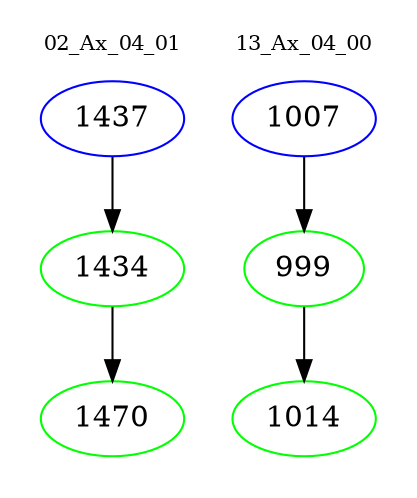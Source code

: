 digraph{
subgraph cluster_0 {
color = white
label = "02_Ax_04_01";
fontsize=10;
T0_1437 [label="1437", color="blue"]
T0_1437 -> T0_1434 [color="black"]
T0_1434 [label="1434", color="green"]
T0_1434 -> T0_1470 [color="black"]
T0_1470 [label="1470", color="green"]
}
subgraph cluster_1 {
color = white
label = "13_Ax_04_00";
fontsize=10;
T1_1007 [label="1007", color="blue"]
T1_1007 -> T1_999 [color="black"]
T1_999 [label="999", color="green"]
T1_999 -> T1_1014 [color="black"]
T1_1014 [label="1014", color="green"]
}
}
